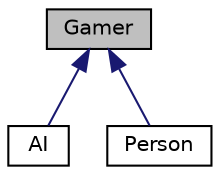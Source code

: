digraph "Gamer"
{
  edge [fontname="Helvetica",fontsize="10",labelfontname="Helvetica",labelfontsize="10"];
  node [fontname="Helvetica",fontsize="10",shape=record];
  Node0 [label="Gamer",height=0.2,width=0.4,color="black", fillcolor="grey75", style="filled", fontcolor="black"];
  Node0 -> Node1 [dir="back",color="midnightblue",fontsize="10",style="solid",fontname="Helvetica"];
  Node1 [label="AI",height=0.2,width=0.4,color="black", fillcolor="white", style="filled",URL="$classAI.html",tooltip="AI class. "];
  Node0 -> Node2 [dir="back",color="midnightblue",fontsize="10",style="solid",fontname="Helvetica"];
  Node2 [label="Person",height=0.2,width=0.4,color="black", fillcolor="white", style="filled",URL="$classPerson.html",tooltip="Person class. "];
}
